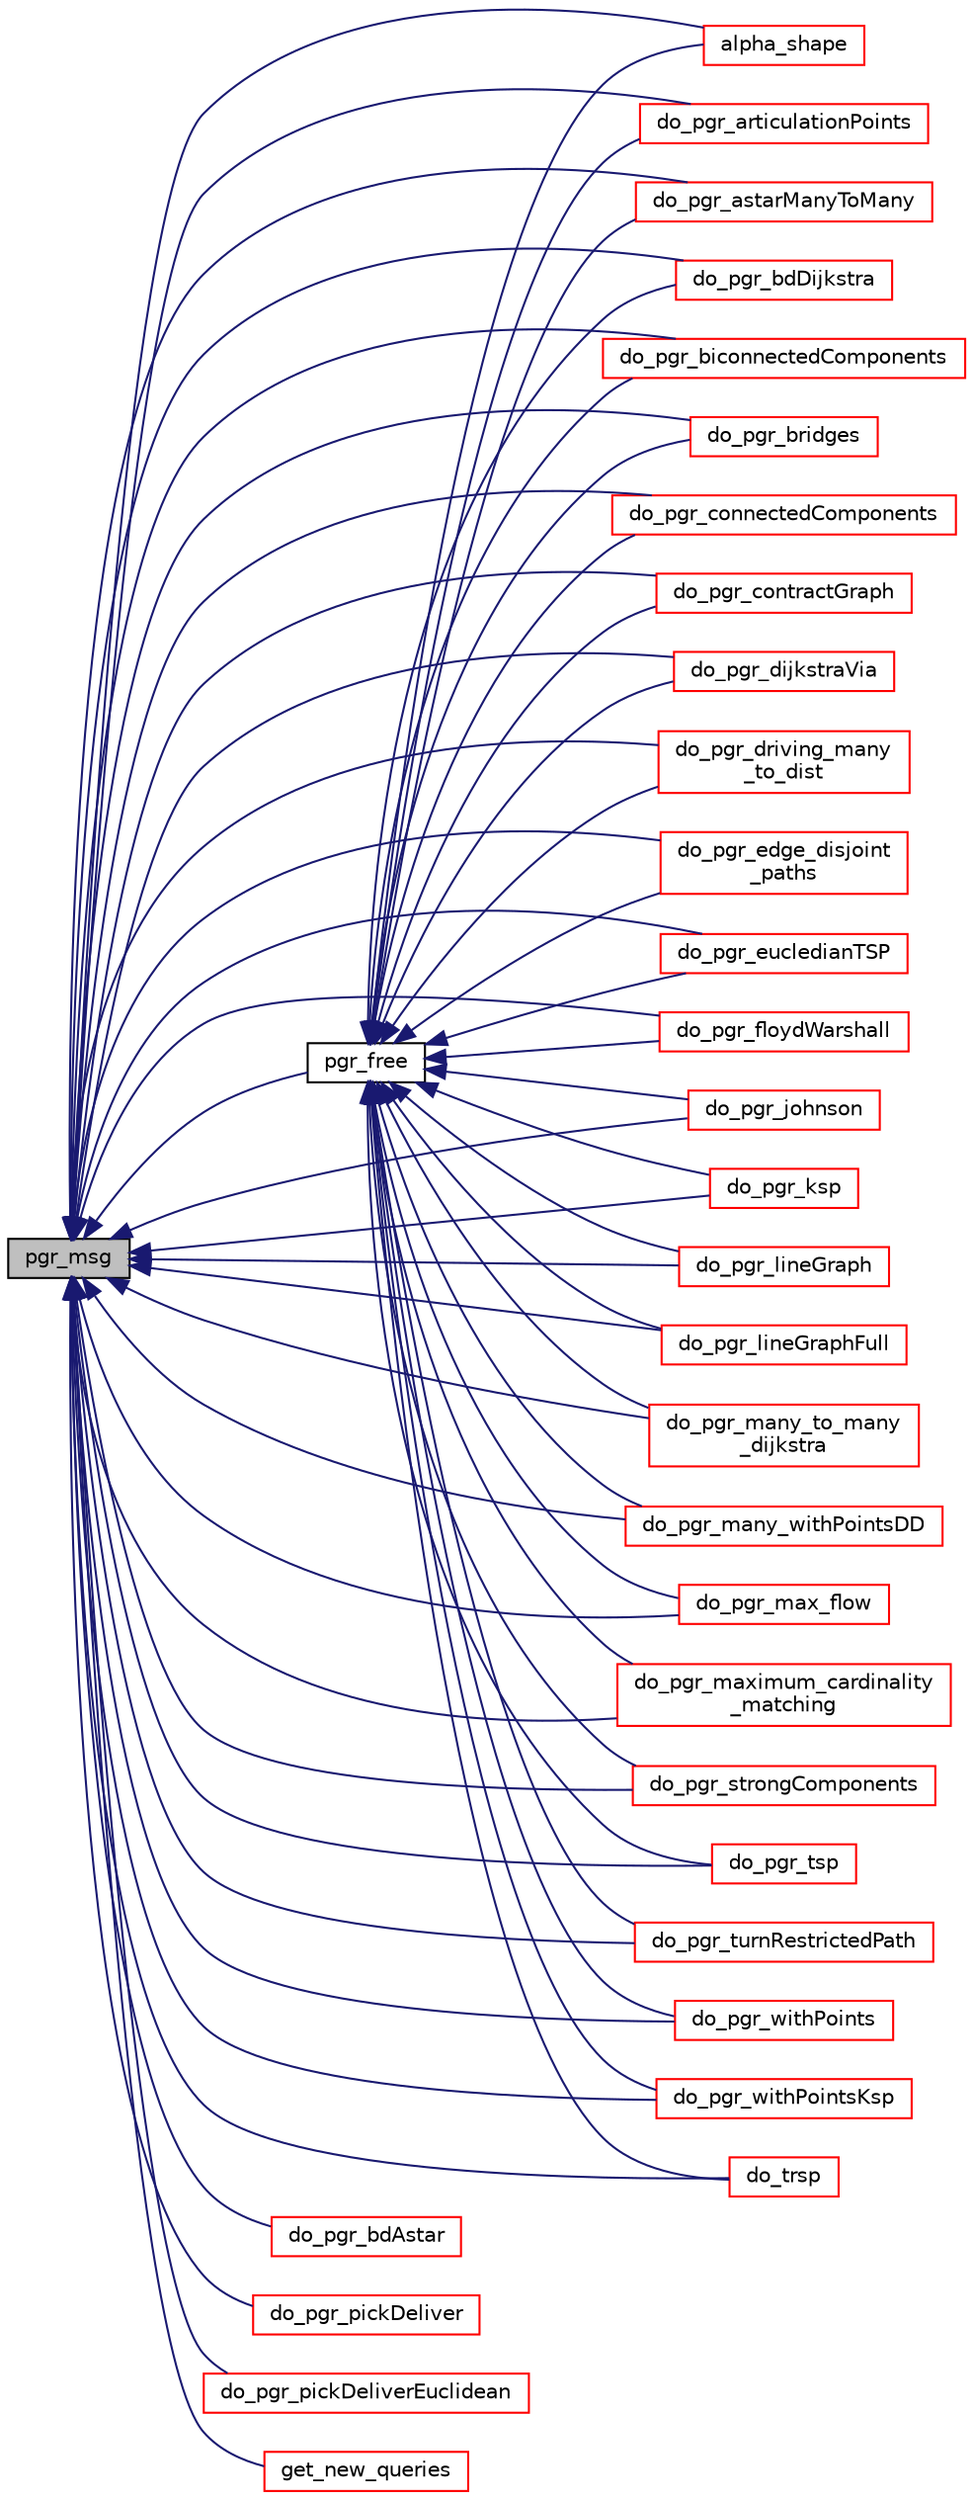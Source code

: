 digraph "pgr_msg"
{
  edge [fontname="Helvetica",fontsize="10",labelfontname="Helvetica",labelfontsize="10"];
  node [fontname="Helvetica",fontsize="10",shape=record];
  rankdir="LR";
  Node1 [label="pgr_msg",height=0.2,width=0.4,color="black", fillcolor="grey75", style="filled", fontcolor="black"];
  Node1 -> Node2 [dir="back",color="midnightblue",fontsize="10",style="solid",fontname="Helvetica"];
  Node2 [label="alpha_shape",height=0.2,width=0.4,color="red", fillcolor="white", style="filled",URL="$alpha__driver_8h.html#a64fca5dabc4ad9db224e524a154bbff1"];
  Node1 -> Node3 [dir="back",color="midnightblue",fontsize="10",style="solid",fontname="Helvetica"];
  Node3 [label="do_pgr_articulationPoints",height=0.2,width=0.4,color="red", fillcolor="white", style="filled",URL="$articulationPoints__driver_8h.html#a5044a6a446563f721c2e07a2e890d666"];
  Node1 -> Node4 [dir="back",color="midnightblue",fontsize="10",style="solid",fontname="Helvetica"];
  Node4 [label="do_pgr_astarManyToMany",height=0.2,width=0.4,color="red", fillcolor="white", style="filled",URL="$astar__driver_8h.html#a9d704ded9944c8b035f5f37e42e587cb"];
  Node1 -> Node5 [dir="back",color="midnightblue",fontsize="10",style="solid",fontname="Helvetica"];
  Node5 [label="do_pgr_bdAstar",height=0.2,width=0.4,color="red", fillcolor="white", style="filled",URL="$bdAstar__driver_8h.html#aaa83efe9d05a08432a2f0bff6fd8ccd0"];
  Node1 -> Node6 [dir="back",color="midnightblue",fontsize="10",style="solid",fontname="Helvetica"];
  Node6 [label="do_pgr_bdDijkstra",height=0.2,width=0.4,color="red", fillcolor="white", style="filled",URL="$bdDijkstra__driver_8h.html#a3130ae6176d30a4071dd3293517df04b"];
  Node1 -> Node7 [dir="back",color="midnightblue",fontsize="10",style="solid",fontname="Helvetica"];
  Node7 [label="do_pgr_biconnectedComponents",height=0.2,width=0.4,color="red", fillcolor="white", style="filled",URL="$biconnectedComponents__driver_8h.html#a5a3919fa760c4bc29bead7d2c62a38ae"];
  Node1 -> Node8 [dir="back",color="midnightblue",fontsize="10",style="solid",fontname="Helvetica"];
  Node8 [label="do_pgr_bridges",height=0.2,width=0.4,color="red", fillcolor="white", style="filled",URL="$bridges__driver_8h.html#a54edc68b39cf4ff4c4bb2f33caa041e6"];
  Node1 -> Node9 [dir="back",color="midnightblue",fontsize="10",style="solid",fontname="Helvetica"];
  Node9 [label="do_pgr_connectedComponents",height=0.2,width=0.4,color="red", fillcolor="white", style="filled",URL="$connectedComponents__driver_8h.html#a4b23a520345aee0b7607e13a6aa037f2"];
  Node1 -> Node10 [dir="back",color="midnightblue",fontsize="10",style="solid",fontname="Helvetica"];
  Node10 [label="do_pgr_contractGraph",height=0.2,width=0.4,color="red", fillcolor="white", style="filled",URL="$contractGraph__driver_8h.html#a20a03b3811bd108cfc729e9e22a92591"];
  Node1 -> Node11 [dir="back",color="midnightblue",fontsize="10",style="solid",fontname="Helvetica"];
  Node11 [label="do_pgr_dijkstraVia",height=0.2,width=0.4,color="red", fillcolor="white", style="filled",URL="$dijkstraVia__driver_8h.html#a65bae4bd90fab026ee5f54f17655e776"];
  Node1 -> Node12 [dir="back",color="midnightblue",fontsize="10",style="solid",fontname="Helvetica"];
  Node12 [label="do_pgr_driving_many\l_to_dist",height=0.2,width=0.4,color="red", fillcolor="white", style="filled",URL="$drivedist__driver_8h.html#a1e65fbf0a2804179d6164355030a560f"];
  Node1 -> Node13 [dir="back",color="midnightblue",fontsize="10",style="solid",fontname="Helvetica"];
  Node13 [label="do_pgr_edge_disjoint\l_paths",height=0.2,width=0.4,color="red", fillcolor="white", style="filled",URL="$edge__disjoint__paths__driver_8h.html#a44000649b71427312743cf85eae0a6b0"];
  Node1 -> Node14 [dir="back",color="midnightblue",fontsize="10",style="solid",fontname="Helvetica"];
  Node14 [label="do_pgr_eucledianTSP",height=0.2,width=0.4,color="red", fillcolor="white", style="filled",URL="$eucledianTSP__driver_8h.html#a5846c5612bc664148f24a97aad92a68e"];
  Node1 -> Node15 [dir="back",color="midnightblue",fontsize="10",style="solid",fontname="Helvetica"];
  Node15 [label="do_pgr_floydWarshall",height=0.2,width=0.4,color="red", fillcolor="white", style="filled",URL="$floydWarshall__driver_8h.html#ab17ad1485c10f4ae85789cd1ba05abdd"];
  Node1 -> Node16 [dir="back",color="midnightblue",fontsize="10",style="solid",fontname="Helvetica"];
  Node16 [label="do_pgr_johnson",height=0.2,width=0.4,color="red", fillcolor="white", style="filled",URL="$johnson__driver_8h.html#a4703daa6b2bebc5f8690e6b518ec8466"];
  Node1 -> Node17 [dir="back",color="midnightblue",fontsize="10",style="solid",fontname="Helvetica"];
  Node17 [label="do_pgr_ksp",height=0.2,width=0.4,color="red", fillcolor="white", style="filled",URL="$ksp__driver_8h.html#a0fdd4a3e42a7ba0199d94cbf1058dd28"];
  Node1 -> Node18 [dir="back",color="midnightblue",fontsize="10",style="solid",fontname="Helvetica"];
  Node18 [label="do_pgr_lineGraph",height=0.2,width=0.4,color="red", fillcolor="white", style="filled",URL="$lineGraph__driver_8h.html#aed22d07d954513deba5cbcc08896c73d"];
  Node1 -> Node19 [dir="back",color="midnightblue",fontsize="10",style="solid",fontname="Helvetica"];
  Node19 [label="do_pgr_lineGraphFull",height=0.2,width=0.4,color="red", fillcolor="white", style="filled",URL="$lineGraphFull__driver_8h.html#a57485b710953574affd8850ea4e509e9"];
  Node1 -> Node20 [dir="back",color="midnightblue",fontsize="10",style="solid",fontname="Helvetica"];
  Node20 [label="do_pgr_many_to_many\l_dijkstra",height=0.2,width=0.4,color="red", fillcolor="white", style="filled",URL="$dijkstra__driver_8h.html#a7632002dbc92c191f16181769635f393"];
  Node1 -> Node21 [dir="back",color="midnightblue",fontsize="10",style="solid",fontname="Helvetica"];
  Node21 [label="do_pgr_many_withPointsDD",height=0.2,width=0.4,color="red", fillcolor="white", style="filled",URL="$withPoints__dd__driver_8h.html#a9072c7cdc9f6a0533c81fce96a11f580"];
  Node1 -> Node22 [dir="back",color="midnightblue",fontsize="10",style="solid",fontname="Helvetica"];
  Node22 [label="do_pgr_max_flow",height=0.2,width=0.4,color="red", fillcolor="white", style="filled",URL="$max__flow__driver_8h.html#a1fe35eb229126a6c0299c02d245a6401"];
  Node1 -> Node23 [dir="back",color="midnightblue",fontsize="10",style="solid",fontname="Helvetica"];
  Node23 [label="do_pgr_maximum_cardinality\l_matching",height=0.2,width=0.4,color="red", fillcolor="white", style="filled",URL="$maximum__cardinality__matching__driver_8h.html#abc7db995e49936b0fba01aafa0951b1d"];
  Node1 -> Node24 [dir="back",color="midnightblue",fontsize="10",style="solid",fontname="Helvetica"];
  Node24 [label="do_pgr_pickDeliver",height=0.2,width=0.4,color="red", fillcolor="white", style="filled",URL="$pickDeliver__driver_8h.html#a06ef15d03d851e390ca5c6572fc92091"];
  Node1 -> Node25 [dir="back",color="midnightblue",fontsize="10",style="solid",fontname="Helvetica"];
  Node25 [label="do_pgr_pickDeliverEuclidean",height=0.2,width=0.4,color="red", fillcolor="white", style="filled",URL="$pickDeliverEuclidean__driver_8h.html#a53635cc50e8e7d8107be4bbee505b3f7"];
  Node1 -> Node26 [dir="back",color="midnightblue",fontsize="10",style="solid",fontname="Helvetica"];
  Node26 [label="do_pgr_strongComponents",height=0.2,width=0.4,color="red", fillcolor="white", style="filled",URL="$strongComponents__driver_8h.html#a7f9041dbe45b9f72d7a42e6ed3a311ac"];
  Node1 -> Node27 [dir="back",color="midnightblue",fontsize="10",style="solid",fontname="Helvetica"];
  Node27 [label="do_pgr_tsp",height=0.2,width=0.4,color="red", fillcolor="white", style="filled",URL="$newTSP__driver_8h.html#af0938bea88cf9303e4085f0b6cb2ec29"];
  Node1 -> Node28 [dir="back",color="midnightblue",fontsize="10",style="solid",fontname="Helvetica"];
  Node28 [label="do_pgr_turnRestrictedPath",height=0.2,width=0.4,color="red", fillcolor="white", style="filled",URL="$turnRestrictedPath__driver_8h.html#a4d73fa921412c3dadebf6b5894cc2f11"];
  Node1 -> Node29 [dir="back",color="midnightblue",fontsize="10",style="solid",fontname="Helvetica"];
  Node29 [label="do_pgr_withPoints",height=0.2,width=0.4,color="red", fillcolor="white", style="filled",URL="$withPoints__driver_8h.html#a21c2758706c9735f75143b96fe93defd"];
  Node1 -> Node30 [dir="back",color="midnightblue",fontsize="10",style="solid",fontname="Helvetica"];
  Node30 [label="do_pgr_withPointsKsp",height=0.2,width=0.4,color="red", fillcolor="white", style="filled",URL="$withPoints__ksp__driver_8h.html#ad523d2aea4f9d3d885f6b23b835a660a"];
  Node1 -> Node31 [dir="back",color="midnightblue",fontsize="10",style="solid",fontname="Helvetica"];
  Node31 [label="do_trsp",height=0.2,width=0.4,color="red", fillcolor="white", style="filled",URL="$trsp__driver_8h.html#add2f6bfeba454f45dc4c47d13723563c"];
  Node1 -> Node32 [dir="back",color="midnightblue",fontsize="10",style="solid",fontname="Helvetica"];
  Node32 [label="get_new_queries",height=0.2,width=0.4,color="red", fillcolor="white", style="filled",URL="$get__new__queries_8h.html#abb3ebd1def182bad8e1785197af280d4"];
  Node1 -> Node33 [dir="back",color="midnightblue",fontsize="10",style="solid",fontname="Helvetica"];
  Node33 [label="pgr_free",height=0.2,width=0.4,color="black", fillcolor="white", style="filled",URL="$pgr__alloc_8hpp.html#aae87e343d8516ca2c6a60dcfbbf7fde6"];
  Node33 -> Node2 [dir="back",color="midnightblue",fontsize="10",style="solid",fontname="Helvetica"];
  Node33 -> Node3 [dir="back",color="midnightblue",fontsize="10",style="solid",fontname="Helvetica"];
  Node33 -> Node4 [dir="back",color="midnightblue",fontsize="10",style="solid",fontname="Helvetica"];
  Node33 -> Node6 [dir="back",color="midnightblue",fontsize="10",style="solid",fontname="Helvetica"];
  Node33 -> Node7 [dir="back",color="midnightblue",fontsize="10",style="solid",fontname="Helvetica"];
  Node33 -> Node8 [dir="back",color="midnightblue",fontsize="10",style="solid",fontname="Helvetica"];
  Node33 -> Node9 [dir="back",color="midnightblue",fontsize="10",style="solid",fontname="Helvetica"];
  Node33 -> Node10 [dir="back",color="midnightblue",fontsize="10",style="solid",fontname="Helvetica"];
  Node33 -> Node11 [dir="back",color="midnightblue",fontsize="10",style="solid",fontname="Helvetica"];
  Node33 -> Node12 [dir="back",color="midnightblue",fontsize="10",style="solid",fontname="Helvetica"];
  Node33 -> Node13 [dir="back",color="midnightblue",fontsize="10",style="solid",fontname="Helvetica"];
  Node33 -> Node14 [dir="back",color="midnightblue",fontsize="10",style="solid",fontname="Helvetica"];
  Node33 -> Node15 [dir="back",color="midnightblue",fontsize="10",style="solid",fontname="Helvetica"];
  Node33 -> Node16 [dir="back",color="midnightblue",fontsize="10",style="solid",fontname="Helvetica"];
  Node33 -> Node17 [dir="back",color="midnightblue",fontsize="10",style="solid",fontname="Helvetica"];
  Node33 -> Node18 [dir="back",color="midnightblue",fontsize="10",style="solid",fontname="Helvetica"];
  Node33 -> Node19 [dir="back",color="midnightblue",fontsize="10",style="solid",fontname="Helvetica"];
  Node33 -> Node20 [dir="back",color="midnightblue",fontsize="10",style="solid",fontname="Helvetica"];
  Node33 -> Node21 [dir="back",color="midnightblue",fontsize="10",style="solid",fontname="Helvetica"];
  Node33 -> Node22 [dir="back",color="midnightblue",fontsize="10",style="solid",fontname="Helvetica"];
  Node33 -> Node23 [dir="back",color="midnightblue",fontsize="10",style="solid",fontname="Helvetica"];
  Node33 -> Node26 [dir="back",color="midnightblue",fontsize="10",style="solid",fontname="Helvetica"];
  Node33 -> Node27 [dir="back",color="midnightblue",fontsize="10",style="solid",fontname="Helvetica"];
  Node33 -> Node28 [dir="back",color="midnightblue",fontsize="10",style="solid",fontname="Helvetica"];
  Node33 -> Node29 [dir="back",color="midnightblue",fontsize="10",style="solid",fontname="Helvetica"];
  Node33 -> Node30 [dir="back",color="midnightblue",fontsize="10",style="solid",fontname="Helvetica"];
  Node33 -> Node31 [dir="back",color="midnightblue",fontsize="10",style="solid",fontname="Helvetica"];
}
